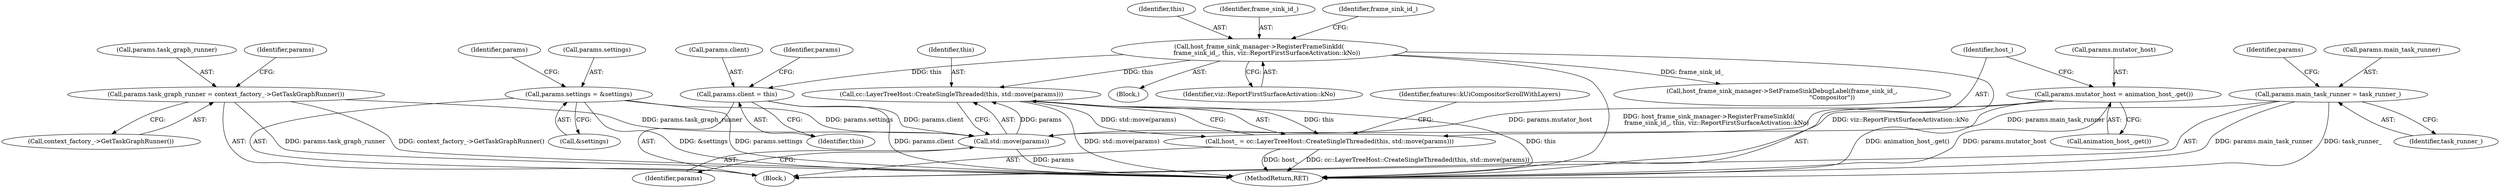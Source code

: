 digraph "0_Chrome_0d68cbd77addd38909101f76847deea56de00524@API" {
"1000401" [label="(Call,cc::LayerTreeHost::CreateSingleThreaded(this, std::move(params)))"];
"1000112" [label="(Call,host_frame_sink_manager->RegisterFrameSinkId(\n        frame_sink_id_, this, viz::ReportFirstSurfaceActivation::kNo))"];
"1000403" [label="(Call,std::move(params))"];
"1000383" [label="(Call,params.settings = &settings)"];
"1000378" [label="(Call,params.task_graph_runner = context_factory_->GetTaskGraphRunner())"];
"1000389" [label="(Call,params.main_task_runner = task_runner_)"];
"1000373" [label="(Call,params.client = this)"];
"1000394" [label="(Call,params.mutator_host = animation_host_.get())"];
"1000399" [label="(Call,host_ = cc::LayerTreeHost::CreateSingleThreaded(this, std::move(params)))"];
"1000379" [label="(Call,params.task_graph_runner)"];
"1000383" [label="(Call,params.settings = &settings)"];
"1000104" [label="(Block,)"];
"1000394" [label="(Call,params.mutator_host = animation_host_.get())"];
"1000382" [label="(Call,context_factory_->GetTaskGraphRunner())"];
"1000393" [label="(Identifier,task_runner_)"];
"1000107" [label="(Block,)"];
"1000114" [label="(Identifier,this)"];
"1000373" [label="(Call,params.client = this)"];
"1000113" [label="(Identifier,frame_sink_id_)"];
"1000402" [label="(Identifier,this)"];
"1000399" [label="(Call,host_ = cc::LayerTreeHost::CreateSingleThreaded(this, std::move(params)))"];
"1000112" [label="(Call,host_frame_sink_manager->RegisterFrameSinkId(\n        frame_sink_id_, this, viz::ReportFirstSurfaceActivation::kNo))"];
"1000380" [label="(Identifier,params)"];
"1000115" [label="(Identifier,viz::ReportFirstSurfaceActivation::kNo)"];
"1000401" [label="(Call,cc::LayerTreeHost::CreateSingleThreaded(this, std::move(params)))"];
"1000116" [label="(Call,host_frame_sink_manager->SetFrameSinkDebugLabel(frame_sink_id_,\n                                                    \"Compositor\"))"];
"1000378" [label="(Call,params.task_graph_runner = context_factory_->GetTaskGraphRunner())"];
"1000395" [label="(Call,params.mutator_host)"];
"1000437" [label="(MethodReturn,RET)"];
"1000404" [label="(Identifier,params)"];
"1000391" [label="(Identifier,params)"];
"1000390" [label="(Call,params.main_task_runner)"];
"1000403" [label="(Call,std::move(params))"];
"1000117" [label="(Identifier,frame_sink_id_)"];
"1000384" [label="(Call,params.settings)"];
"1000374" [label="(Call,params.client)"];
"1000377" [label="(Identifier,this)"];
"1000408" [label="(Identifier,features::kUiCompositorScrollWithLayers)"];
"1000398" [label="(Call,animation_host_.get())"];
"1000387" [label="(Call,&settings)"];
"1000385" [label="(Identifier,params)"];
"1000396" [label="(Identifier,params)"];
"1000389" [label="(Call,params.main_task_runner = task_runner_)"];
"1000400" [label="(Identifier,host_)"];
"1000401" -> "1000399"  [label="AST: "];
"1000401" -> "1000403"  [label="CFG: "];
"1000402" -> "1000401"  [label="AST: "];
"1000403" -> "1000401"  [label="AST: "];
"1000399" -> "1000401"  [label="CFG: "];
"1000401" -> "1000437"  [label="DDG: this"];
"1000401" -> "1000437"  [label="DDG: std::move(params)"];
"1000401" -> "1000399"  [label="DDG: this"];
"1000401" -> "1000399"  [label="DDG: std::move(params)"];
"1000112" -> "1000401"  [label="DDG: this"];
"1000403" -> "1000401"  [label="DDG: params"];
"1000112" -> "1000107"  [label="AST: "];
"1000112" -> "1000115"  [label="CFG: "];
"1000113" -> "1000112"  [label="AST: "];
"1000114" -> "1000112"  [label="AST: "];
"1000115" -> "1000112"  [label="AST: "];
"1000117" -> "1000112"  [label="CFG: "];
"1000112" -> "1000437"  [label="DDG: viz::ReportFirstSurfaceActivation::kNo"];
"1000112" -> "1000437"  [label="DDG: host_frame_sink_manager->RegisterFrameSinkId(\n        frame_sink_id_, this, viz::ReportFirstSurfaceActivation::kNo)"];
"1000112" -> "1000116"  [label="DDG: frame_sink_id_"];
"1000112" -> "1000373"  [label="DDG: this"];
"1000403" -> "1000404"  [label="CFG: "];
"1000404" -> "1000403"  [label="AST: "];
"1000403" -> "1000437"  [label="DDG: params"];
"1000383" -> "1000403"  [label="DDG: params.settings"];
"1000378" -> "1000403"  [label="DDG: params.task_graph_runner"];
"1000389" -> "1000403"  [label="DDG: params.main_task_runner"];
"1000373" -> "1000403"  [label="DDG: params.client"];
"1000394" -> "1000403"  [label="DDG: params.mutator_host"];
"1000383" -> "1000104"  [label="AST: "];
"1000383" -> "1000387"  [label="CFG: "];
"1000384" -> "1000383"  [label="AST: "];
"1000387" -> "1000383"  [label="AST: "];
"1000391" -> "1000383"  [label="CFG: "];
"1000383" -> "1000437"  [label="DDG: params.settings"];
"1000383" -> "1000437"  [label="DDG: &settings"];
"1000378" -> "1000104"  [label="AST: "];
"1000378" -> "1000382"  [label="CFG: "];
"1000379" -> "1000378"  [label="AST: "];
"1000382" -> "1000378"  [label="AST: "];
"1000385" -> "1000378"  [label="CFG: "];
"1000378" -> "1000437"  [label="DDG: params.task_graph_runner"];
"1000378" -> "1000437"  [label="DDG: context_factory_->GetTaskGraphRunner()"];
"1000389" -> "1000104"  [label="AST: "];
"1000389" -> "1000393"  [label="CFG: "];
"1000390" -> "1000389"  [label="AST: "];
"1000393" -> "1000389"  [label="AST: "];
"1000396" -> "1000389"  [label="CFG: "];
"1000389" -> "1000437"  [label="DDG: task_runner_"];
"1000389" -> "1000437"  [label="DDG: params.main_task_runner"];
"1000373" -> "1000104"  [label="AST: "];
"1000373" -> "1000377"  [label="CFG: "];
"1000374" -> "1000373"  [label="AST: "];
"1000377" -> "1000373"  [label="AST: "];
"1000380" -> "1000373"  [label="CFG: "];
"1000373" -> "1000437"  [label="DDG: params.client"];
"1000394" -> "1000104"  [label="AST: "];
"1000394" -> "1000398"  [label="CFG: "];
"1000395" -> "1000394"  [label="AST: "];
"1000398" -> "1000394"  [label="AST: "];
"1000400" -> "1000394"  [label="CFG: "];
"1000394" -> "1000437"  [label="DDG: animation_host_.get()"];
"1000394" -> "1000437"  [label="DDG: params.mutator_host"];
"1000399" -> "1000104"  [label="AST: "];
"1000400" -> "1000399"  [label="AST: "];
"1000408" -> "1000399"  [label="CFG: "];
"1000399" -> "1000437"  [label="DDG: cc::LayerTreeHost::CreateSingleThreaded(this, std::move(params))"];
"1000399" -> "1000437"  [label="DDG: host_"];
}
